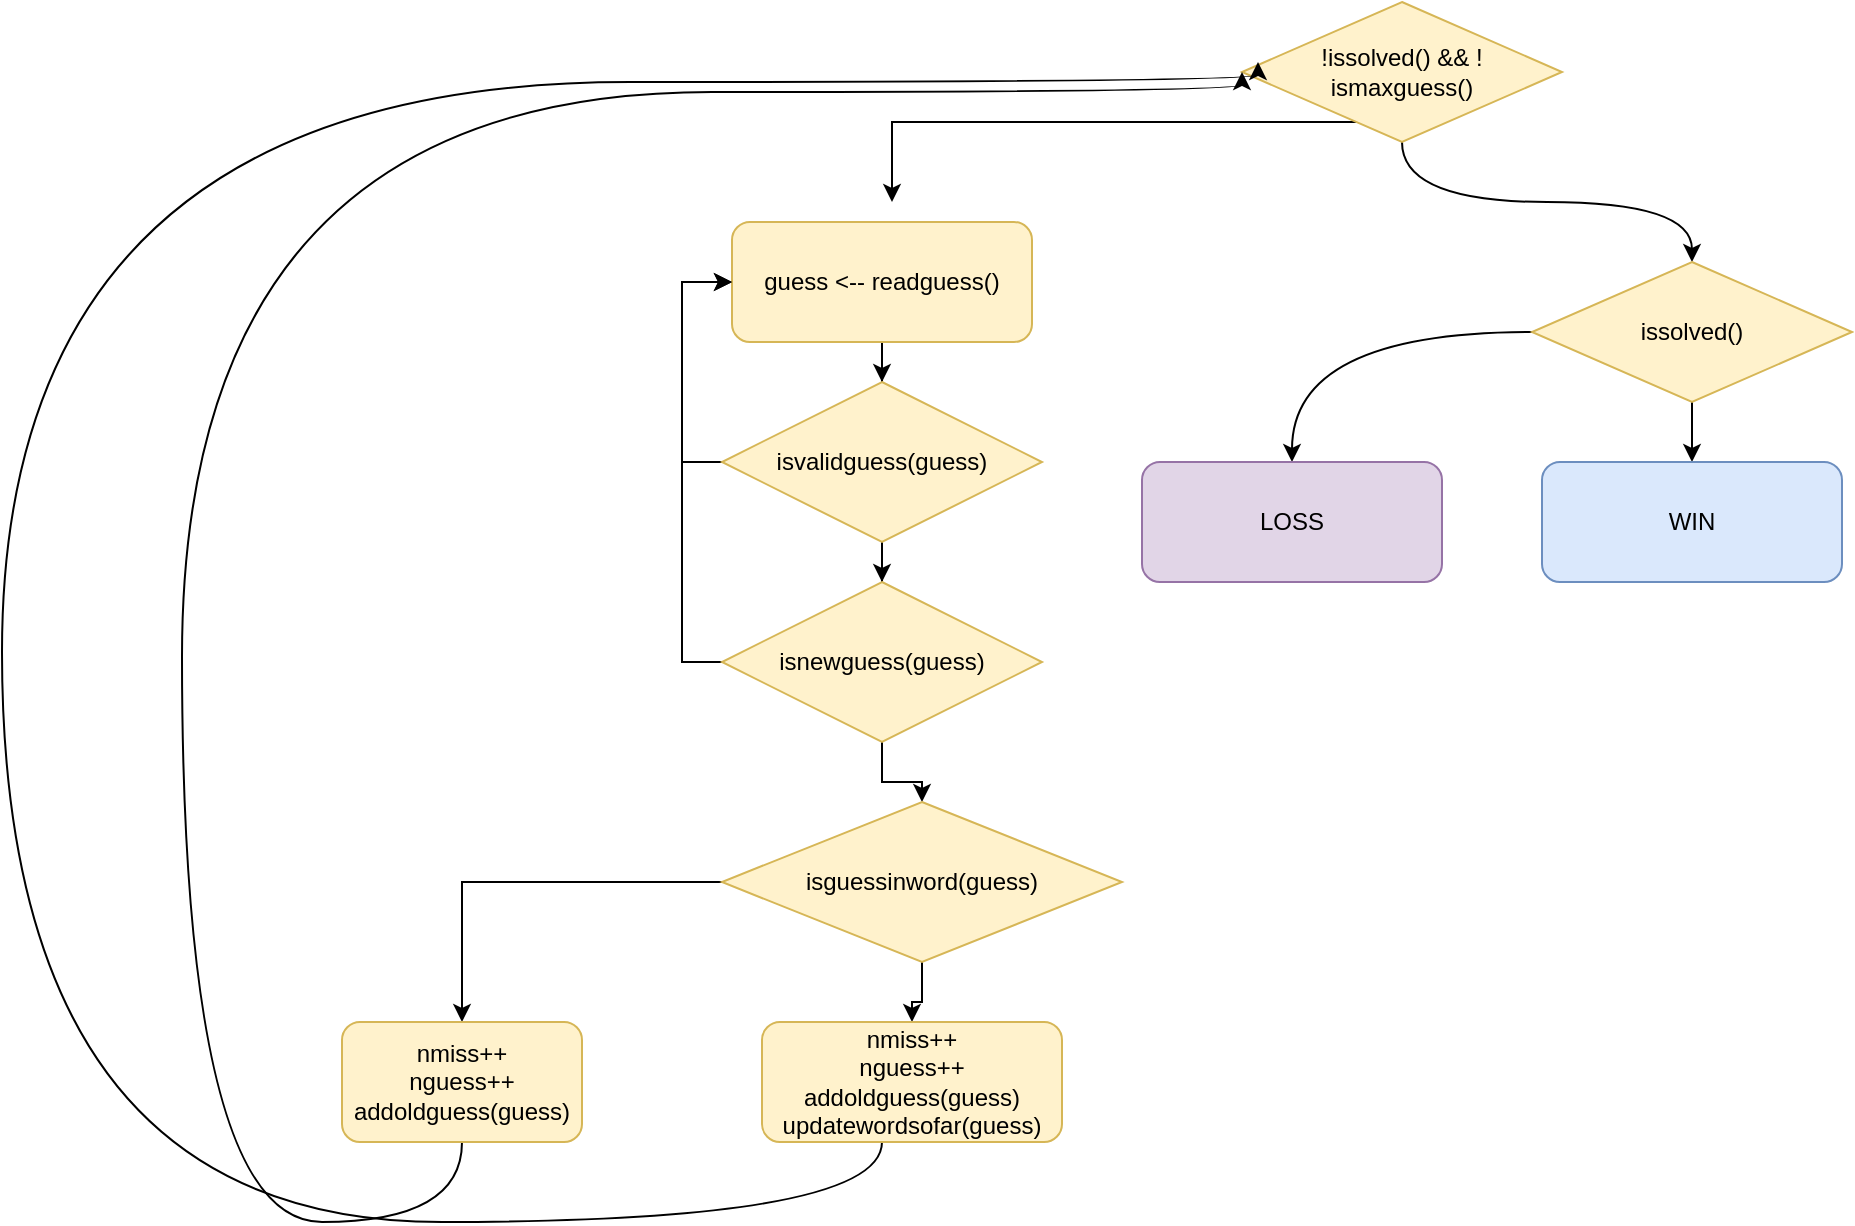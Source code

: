 <mxfile version="12.7.0" type="github">
  <diagram name="Page-1" id="c7558073-3199-34d8-9f00-42111426c3f3">
    <mxGraphModel dx="1422" dy="771" grid="1" gridSize="10" guides="1" tooltips="1" connect="1" arrows="1" fold="1" page="1" pageScale="1" pageWidth="1169" pageHeight="1654" background="#ffffff" math="0" shadow="0">
      <root>
        <mxCell id="0"/>
        <mxCell id="1" parent="0"/>
        <mxCell id="zN3hGCMv5IBJOMWqZXBS-107" style="edgeStyle=orthogonalEdgeStyle;rounded=0;orthogonalLoop=1;jettySize=auto;html=1;" edge="1" parent="1" source="zN3hGCMv5IBJOMWqZXBS-96">
          <mxGeometry relative="1" as="geometry">
            <mxPoint x="675" y="140" as="targetPoint"/>
            <Array as="points">
              <mxPoint x="675" y="100"/>
            </Array>
          </mxGeometry>
        </mxCell>
        <mxCell id="zN3hGCMv5IBJOMWqZXBS-119" style="edgeStyle=orthogonalEdgeStyle;curved=1;orthogonalLoop=1;jettySize=auto;html=1;entryX=0.5;entryY=0;entryDx=0;entryDy=0;" edge="1" parent="1" source="zN3hGCMv5IBJOMWqZXBS-96" target="zN3hGCMv5IBJOMWqZXBS-118">
          <mxGeometry relative="1" as="geometry"/>
        </mxCell>
        <mxCell id="zN3hGCMv5IBJOMWqZXBS-96" value="&lt;div&gt;!issolved() &amp;amp;&amp;amp; !&lt;/div&gt;&lt;div&gt;ismaxguess()&lt;/div&gt;" style="rhombus;whiteSpace=wrap;html=1;fillColor=#fff2cc;strokeColor=#d6b656;" vertex="1" parent="1">
          <mxGeometry x="850" y="40" width="160" height="70" as="geometry"/>
        </mxCell>
        <mxCell id="zN3hGCMv5IBJOMWqZXBS-108" style="edgeStyle=orthogonalEdgeStyle;rounded=0;orthogonalLoop=1;jettySize=auto;html=1;" edge="1" parent="1" source="zN3hGCMv5IBJOMWqZXBS-97" target="zN3hGCMv5IBJOMWqZXBS-101">
          <mxGeometry relative="1" as="geometry"/>
        </mxCell>
        <mxCell id="zN3hGCMv5IBJOMWqZXBS-97" value="&lt;div&gt;guess &amp;lt;-- readguess()&lt;/div&gt;" style="rounded=1;whiteSpace=wrap;html=1;fillColor=#fff2cc;strokeColor=#d6b656;" vertex="1" parent="1">
          <mxGeometry x="595" y="150" width="150" height="60" as="geometry"/>
        </mxCell>
        <mxCell id="zN3hGCMv5IBJOMWqZXBS-105" style="edgeStyle=orthogonalEdgeStyle;rounded=0;orthogonalLoop=1;jettySize=auto;html=1;entryX=0;entryY=0.5;entryDx=0;entryDy=0;" edge="1" parent="1" source="zN3hGCMv5IBJOMWqZXBS-101" target="zN3hGCMv5IBJOMWqZXBS-97">
          <mxGeometry relative="1" as="geometry">
            <Array as="points">
              <mxPoint x="570" y="270"/>
              <mxPoint x="570" y="180"/>
            </Array>
          </mxGeometry>
        </mxCell>
        <mxCell id="zN3hGCMv5IBJOMWqZXBS-109" style="edgeStyle=orthogonalEdgeStyle;rounded=0;orthogonalLoop=1;jettySize=auto;html=1;" edge="1" parent="1" source="zN3hGCMv5IBJOMWqZXBS-101" target="zN3hGCMv5IBJOMWqZXBS-102">
          <mxGeometry relative="1" as="geometry"/>
        </mxCell>
        <mxCell id="zN3hGCMv5IBJOMWqZXBS-101" value="isvalidguess(guess)" style="rhombus;whiteSpace=wrap;html=1;fillColor=#fff2cc;strokeColor=#d6b656;" vertex="1" parent="1">
          <mxGeometry x="590" y="230" width="160" height="80" as="geometry"/>
        </mxCell>
        <mxCell id="zN3hGCMv5IBJOMWqZXBS-106" style="edgeStyle=orthogonalEdgeStyle;rounded=0;orthogonalLoop=1;jettySize=auto;html=1;entryX=0;entryY=0.5;entryDx=0;entryDy=0;" edge="1" parent="1" source="zN3hGCMv5IBJOMWqZXBS-102" target="zN3hGCMv5IBJOMWqZXBS-97">
          <mxGeometry relative="1" as="geometry">
            <Array as="points">
              <mxPoint x="570" y="370"/>
              <mxPoint x="570" y="180"/>
            </Array>
          </mxGeometry>
        </mxCell>
        <mxCell id="zN3hGCMv5IBJOMWqZXBS-110" style="edgeStyle=orthogonalEdgeStyle;rounded=0;orthogonalLoop=1;jettySize=auto;html=1;" edge="1" parent="1" source="zN3hGCMv5IBJOMWqZXBS-102" target="zN3hGCMv5IBJOMWqZXBS-103">
          <mxGeometry relative="1" as="geometry"/>
        </mxCell>
        <mxCell id="zN3hGCMv5IBJOMWqZXBS-102" value="isnewguess(guess)" style="rhombus;whiteSpace=wrap;html=1;fillColor=#fff2cc;strokeColor=#d6b656;" vertex="1" parent="1">
          <mxGeometry x="590" y="330" width="160" height="80" as="geometry"/>
        </mxCell>
        <mxCell id="zN3hGCMv5IBJOMWqZXBS-113" style="edgeStyle=orthogonalEdgeStyle;rounded=0;orthogonalLoop=1;jettySize=auto;html=1;" edge="1" parent="1" source="zN3hGCMv5IBJOMWqZXBS-103" target="zN3hGCMv5IBJOMWqZXBS-111">
          <mxGeometry relative="1" as="geometry"/>
        </mxCell>
        <mxCell id="zN3hGCMv5IBJOMWqZXBS-114" style="edgeStyle=orthogonalEdgeStyle;rounded=0;orthogonalLoop=1;jettySize=auto;html=1;" edge="1" parent="1" source="zN3hGCMv5IBJOMWqZXBS-103" target="zN3hGCMv5IBJOMWqZXBS-112">
          <mxGeometry relative="1" as="geometry"/>
        </mxCell>
        <mxCell id="zN3hGCMv5IBJOMWqZXBS-103" value="&lt;div&gt;isguessinword(guess)&lt;/div&gt;" style="rhombus;whiteSpace=wrap;html=1;fillColor=#fff2cc;strokeColor=#d6b656;" vertex="1" parent="1">
          <mxGeometry x="590" y="440" width="200" height="80" as="geometry"/>
        </mxCell>
        <mxCell id="zN3hGCMv5IBJOMWqZXBS-115" style="edgeStyle=orthogonalEdgeStyle;orthogonalLoop=1;jettySize=auto;html=1;entryX=0;entryY=0.5;entryDx=0;entryDy=0;curved=1;" edge="1" parent="1" source="zN3hGCMv5IBJOMWqZXBS-111" target="zN3hGCMv5IBJOMWqZXBS-96">
          <mxGeometry relative="1" as="geometry">
            <Array as="points">
              <mxPoint x="460" y="650"/>
              <mxPoint x="320" y="650"/>
              <mxPoint x="320" y="85"/>
            </Array>
          </mxGeometry>
        </mxCell>
        <mxCell id="zN3hGCMv5IBJOMWqZXBS-111" value="&lt;div&gt;nmiss++&lt;/div&gt;&lt;div&gt;nguess++&lt;/div&gt;&lt;div&gt;addoldguess(guess)&lt;br&gt;&lt;/div&gt;" style="rounded=1;whiteSpace=wrap;html=1;fillColor=#fff2cc;strokeColor=#d6b656;" vertex="1" parent="1">
          <mxGeometry x="400" y="550" width="120" height="60" as="geometry"/>
        </mxCell>
        <mxCell id="zN3hGCMv5IBJOMWqZXBS-116" style="edgeStyle=orthogonalEdgeStyle;orthogonalLoop=1;jettySize=auto;html=1;entryX=0.05;entryY=0.429;entryDx=0;entryDy=0;entryPerimeter=0;curved=1;" edge="1" parent="1" source="zN3hGCMv5IBJOMWqZXBS-112" target="zN3hGCMv5IBJOMWqZXBS-96">
          <mxGeometry relative="1" as="geometry">
            <Array as="points">
              <mxPoint x="670" y="650"/>
              <mxPoint x="230" y="650"/>
              <mxPoint x="230" y="80"/>
              <mxPoint x="858" y="80"/>
            </Array>
          </mxGeometry>
        </mxCell>
        <mxCell id="zN3hGCMv5IBJOMWqZXBS-112" value="&lt;div&gt;nmiss++&lt;/div&gt;&lt;div&gt;nguess++&lt;/div&gt;&lt;div&gt;addoldguess(guess)&lt;/div&gt;&lt;div&gt;updatewordsofar(guess)&lt;br&gt;&lt;/div&gt;" style="rounded=1;whiteSpace=wrap;html=1;fillColor=#fff2cc;strokeColor=#d6b656;" vertex="1" parent="1">
          <mxGeometry x="610" y="550" width="150" height="60" as="geometry"/>
        </mxCell>
        <mxCell id="zN3hGCMv5IBJOMWqZXBS-123" style="edgeStyle=orthogonalEdgeStyle;curved=1;orthogonalLoop=1;jettySize=auto;html=1;" edge="1" parent="1" source="zN3hGCMv5IBJOMWqZXBS-118" target="zN3hGCMv5IBJOMWqZXBS-122">
          <mxGeometry relative="1" as="geometry"/>
        </mxCell>
        <mxCell id="zN3hGCMv5IBJOMWqZXBS-124" style="edgeStyle=orthogonalEdgeStyle;curved=1;orthogonalLoop=1;jettySize=auto;html=1;" edge="1" parent="1" source="zN3hGCMv5IBJOMWqZXBS-118" target="zN3hGCMv5IBJOMWqZXBS-121">
          <mxGeometry relative="1" as="geometry"/>
        </mxCell>
        <mxCell id="zN3hGCMv5IBJOMWqZXBS-118" value="&lt;div&gt;issolved()&lt;br&gt;&lt;/div&gt;" style="rhombus;whiteSpace=wrap;html=1;fillColor=#fff2cc;strokeColor=#d6b656;" vertex="1" parent="1">
          <mxGeometry x="995" y="170" width="160" height="70" as="geometry"/>
        </mxCell>
        <mxCell id="zN3hGCMv5IBJOMWqZXBS-121" value="LOSS" style="rounded=1;whiteSpace=wrap;html=1;fillColor=#e1d5e7;strokeColor=#9673a6;" vertex="1" parent="1">
          <mxGeometry x="800" y="270" width="150" height="60" as="geometry"/>
        </mxCell>
        <mxCell id="zN3hGCMv5IBJOMWqZXBS-122" value="&lt;div&gt;WIN&lt;/div&gt;" style="rounded=1;whiteSpace=wrap;html=1;fillColor=#dae8fc;strokeColor=#6c8ebf;" vertex="1" parent="1">
          <mxGeometry x="1000" y="270" width="150" height="60" as="geometry"/>
        </mxCell>
      </root>
    </mxGraphModel>
  </diagram>
</mxfile>

